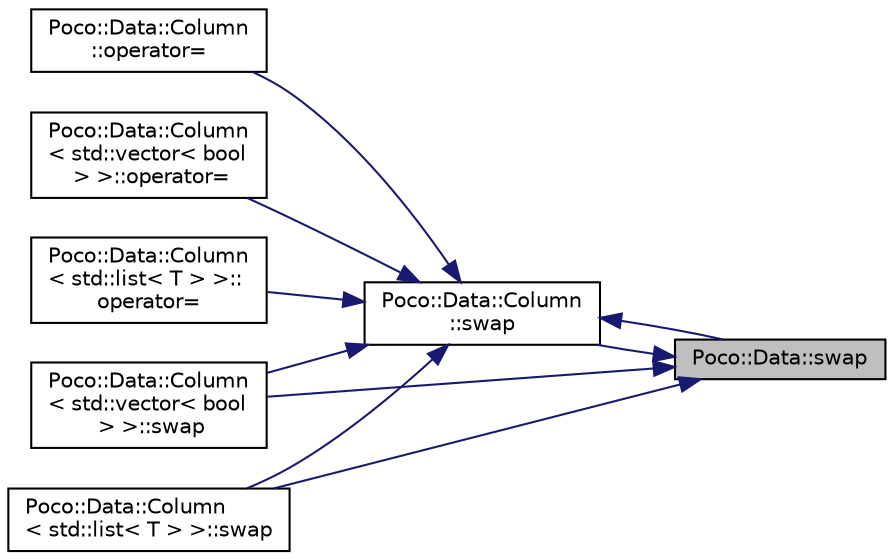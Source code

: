 digraph "Poco::Data::swap"
{
 // LATEX_PDF_SIZE
  edge [fontname="Helvetica",fontsize="10",labelfontname="Helvetica",labelfontsize="10"];
  node [fontname="Helvetica",fontsize="10",shape=record];
  rankdir="RL";
  Node1 [label="Poco::Data::swap",height=0.2,width=0.4,color="black", fillcolor="grey75", style="filled", fontcolor="black",tooltip=" "];
  Node1 -> Node2 [dir="back",color="midnightblue",fontsize="10",style="solid"];
  Node2 [label="Poco::Data::Column\l::swap",height=0.2,width=0.4,color="black", fillcolor="white", style="filled",URL="$classPoco_1_1Data_1_1Column.html#a4dd4dbc0db5be414714e4b3621882e3a",tooltip="Swaps the column with another one."];
  Node2 -> Node3 [dir="back",color="midnightblue",fontsize="10",style="solid"];
  Node3 [label="Poco::Data::Column\l::operator=",height=0.2,width=0.4,color="black", fillcolor="white", style="filled",URL="$classPoco_1_1Data_1_1Column.html#aa1c6f0da5245b238fe245996b3419eec",tooltip="Assignment operator."];
  Node2 -> Node4 [dir="back",color="midnightblue",fontsize="10",style="solid"];
  Node4 [label="Poco::Data::Column\l\< std::vector\< bool\l \> \>::operator=",height=0.2,width=0.4,color="black", fillcolor="white", style="filled",URL="$classPoco_1_1Data_1_1Column_3_01std_1_1vector_3_01bool_01_4_01_4.html#a6b596e9ef4934e9e16fda0581bd1d180",tooltip="Assignment operator."];
  Node2 -> Node5 [dir="back",color="midnightblue",fontsize="10",style="solid"];
  Node5 [label="Poco::Data::Column\l\< std::list\< T \> \>::\loperator=",height=0.2,width=0.4,color="black", fillcolor="white", style="filled",URL="$classPoco_1_1Data_1_1Column_3_01std_1_1list_3_01T_01_4_01_4.html#ae89af78f69cbeeb719ac4e0c7fdc6b07",tooltip="Assignment operator."];
  Node2 -> Node6 [dir="back",color="midnightblue",fontsize="10",style="solid"];
  Node6 [label="Poco::Data::Column\l\< std::vector\< bool\l \> \>::swap",height=0.2,width=0.4,color="black", fillcolor="white", style="filled",URL="$classPoco_1_1Data_1_1Column_3_01std_1_1vector_3_01bool_01_4_01_4.html#a6dcb71e4e1e84a534f9dc2d0f0de57a6",tooltip="Swaps the column with another one."];
  Node2 -> Node7 [dir="back",color="midnightblue",fontsize="10",style="solid"];
  Node7 [label="Poco::Data::Column\l\< std::list\< T \> \>::swap",height=0.2,width=0.4,color="black", fillcolor="white", style="filled",URL="$classPoco_1_1Data_1_1Column_3_01std_1_1list_3_01T_01_4_01_4.html#a4e0fcf9d3d157c8ed0df5742527e2753",tooltip="Swaps the column with another one."];
  Node2 -> Node1 [dir="back",color="midnightblue",fontsize="10",style="solid"];
  Node1 -> Node6 [dir="back",color="midnightblue",fontsize="10",style="solid"];
  Node1 -> Node7 [dir="back",color="midnightblue",fontsize="10",style="solid"];
}
